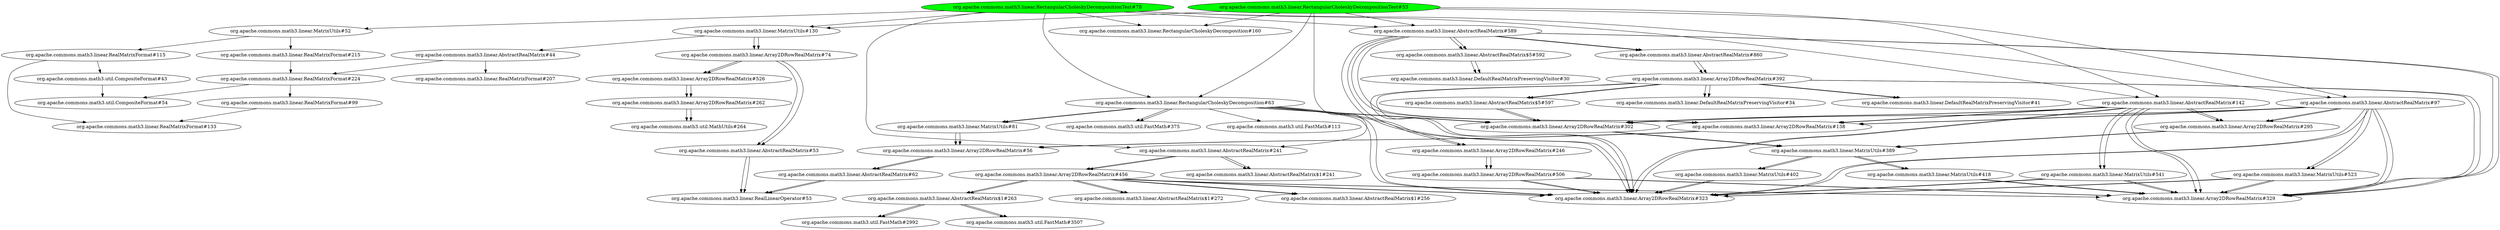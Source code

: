 digraph "cg/org.apache.commons.math3.linear.RectangularCholeskyDecompositionTest#78"
{
	"org.apache.commons.math3.linear.RectangularCholeskyDecompositionTest#78" [style=filled,fillcolor=green];
	"org.apache.commons.math3.linear.RectangularCholeskyDecompositionTest#78" -> "org.apache.commons.math3.linear.MatrixUtils#52";
	"org.apache.commons.math3.linear.MatrixUtils#52" -> "org.apache.commons.math3.linear.RealMatrixFormat#215";
	"org.apache.commons.math3.linear.RealMatrixFormat#215" -> "org.apache.commons.math3.linear.RealMatrixFormat#224";
	"org.apache.commons.math3.linear.RealMatrixFormat#224" -> "org.apache.commons.math3.util.CompositeFormat#54";
	"org.apache.commons.math3.linear.RealMatrixFormat#224" -> "org.apache.commons.math3.linear.RealMatrixFormat#99";
	"org.apache.commons.math3.linear.RealMatrixFormat#99" -> "org.apache.commons.math3.linear.RealMatrixFormat#133";
	"org.apache.commons.math3.linear.MatrixUtils#52" -> "org.apache.commons.math3.linear.RealMatrixFormat#115";
	"org.apache.commons.math3.linear.RealMatrixFormat#115" -> "org.apache.commons.math3.util.CompositeFormat#43";
	"org.apache.commons.math3.util.CompositeFormat#43" -> "org.apache.commons.math3.util.CompositeFormat#54";
	"org.apache.commons.math3.linear.RealMatrixFormat#115" -> "org.apache.commons.math3.linear.RealMatrixFormat#133";
	"org.apache.commons.math3.linear.RectangularCholeskyDecompositionTest#78" -> "org.apache.commons.math3.linear.MatrixUtils#130";
	"org.apache.commons.math3.linear.MatrixUtils#130" -> "org.apache.commons.math3.linear.AbstractRealMatrix#44";
	"org.apache.commons.math3.linear.AbstractRealMatrix#44" -> "org.apache.commons.math3.linear.RealMatrixFormat#224";
	"org.apache.commons.math3.linear.AbstractRealMatrix#44" -> "org.apache.commons.math3.linear.RealMatrixFormat#207";
	"org.apache.commons.math3.linear.MatrixUtils#130" -> "org.apache.commons.math3.linear.Array2DRowRealMatrix#74";
	"org.apache.commons.math3.linear.Array2DRowRealMatrix#74" -> "org.apache.commons.math3.linear.AbstractRealMatrix#53";
	"org.apache.commons.math3.linear.AbstractRealMatrix#53" -> "org.apache.commons.math3.linear.RealLinearOperator#53";
	"org.apache.commons.math3.linear.Array2DRowRealMatrix#74" -> "org.apache.commons.math3.linear.Array2DRowRealMatrix#526";
	"org.apache.commons.math3.linear.Array2DRowRealMatrix#526" -> "org.apache.commons.math3.linear.Array2DRowRealMatrix#262";
	"org.apache.commons.math3.linear.Array2DRowRealMatrix#262" -> "org.apache.commons.math3.util.MathUtils#264";
	"org.apache.commons.math3.linear.RectangularCholeskyDecompositionTest#78" -> "org.apache.commons.math3.linear.RectangularCholeskyDecomposition#63";
	"org.apache.commons.math3.linear.RectangularCholeskyDecomposition#63" -> "org.apache.commons.math3.linear.Array2DRowRealMatrix#323";
	"org.apache.commons.math3.linear.RectangularCholeskyDecomposition#63" -> "org.apache.commons.math3.linear.Array2DRowRealMatrix#246";
	"org.apache.commons.math3.linear.Array2DRowRealMatrix#246" -> "org.apache.commons.math3.linear.Array2DRowRealMatrix#506";
	"org.apache.commons.math3.linear.Array2DRowRealMatrix#506" -> "org.apache.commons.math3.linear.Array2DRowRealMatrix#323";
	"org.apache.commons.math3.linear.Array2DRowRealMatrix#506" -> "org.apache.commons.math3.linear.Array2DRowRealMatrix#329";
	"org.apache.commons.math3.linear.RectangularCholeskyDecomposition#63" -> "org.apache.commons.math3.util.FastMath#113";
	"org.apache.commons.math3.linear.RectangularCholeskyDecomposition#63" -> "org.apache.commons.math3.util.FastMath#375";
	"org.apache.commons.math3.linear.RectangularCholeskyDecomposition#63" -> "org.apache.commons.math3.linear.MatrixUtils#81";
	"org.apache.commons.math3.linear.MatrixUtils#81" -> "org.apache.commons.math3.linear.Array2DRowRealMatrix#56";
	"org.apache.commons.math3.linear.Array2DRowRealMatrix#56" -> "org.apache.commons.math3.linear.AbstractRealMatrix#62";
	"org.apache.commons.math3.linear.AbstractRealMatrix#62" -> "org.apache.commons.math3.linear.RealLinearOperator#53";
	"org.apache.commons.math3.linear.RectangularCholeskyDecomposition#63" -> "org.apache.commons.math3.linear.Array2DRowRealMatrix#302";
	"org.apache.commons.math3.linear.Array2DRowRealMatrix#302" -> "org.apache.commons.math3.linear.MatrixUtils#389";
	"org.apache.commons.math3.linear.MatrixUtils#389" -> "org.apache.commons.math3.linear.MatrixUtils#402";
	"org.apache.commons.math3.linear.MatrixUtils#402" -> "org.apache.commons.math3.linear.Array2DRowRealMatrix#323";
	"org.apache.commons.math3.linear.MatrixUtils#389" -> "org.apache.commons.math3.linear.MatrixUtils#418";
	"org.apache.commons.math3.linear.MatrixUtils#418" -> "org.apache.commons.math3.linear.Array2DRowRealMatrix#329";
	"org.apache.commons.math3.linear.RectangularCholeskyDecompositionTest#78" -> "org.apache.commons.math3.linear.RectangularCholeskyDecomposition#160";
	"org.apache.commons.math3.linear.RectangularCholeskyDecompositionTest#78" -> "org.apache.commons.math3.linear.AbstractRealMatrix#589";
	"org.apache.commons.math3.linear.AbstractRealMatrix#589" -> "org.apache.commons.math3.linear.Array2DRowRealMatrix#323";
	"org.apache.commons.math3.linear.AbstractRealMatrix#589" -> "org.apache.commons.math3.linear.Array2DRowRealMatrix#329";
	"org.apache.commons.math3.linear.AbstractRealMatrix#589" -> "org.apache.commons.math3.linear.Array2DRowRealMatrix#138";
	"org.apache.commons.math3.linear.Array2DRowRealMatrix#138" -> "org.apache.commons.math3.linear.Array2DRowRealMatrix#56";
	"org.apache.commons.math3.linear.AbstractRealMatrix#589" -> "org.apache.commons.math3.linear.AbstractRealMatrix$5#592";
	"org.apache.commons.math3.linear.AbstractRealMatrix$5#592" -> "org.apache.commons.math3.linear.DefaultRealMatrixPreservingVisitor#30";
	"org.apache.commons.math3.linear.AbstractRealMatrix#589" -> "org.apache.commons.math3.linear.AbstractRealMatrix#860";
	"org.apache.commons.math3.linear.AbstractRealMatrix#860" -> "org.apache.commons.math3.linear.Array2DRowRealMatrix#392";
	"org.apache.commons.math3.linear.Array2DRowRealMatrix#392" -> "org.apache.commons.math3.linear.Array2DRowRealMatrix#323";
	"org.apache.commons.math3.linear.Array2DRowRealMatrix#392" -> "org.apache.commons.math3.linear.Array2DRowRealMatrix#329";
	"org.apache.commons.math3.linear.Array2DRowRealMatrix#392" -> "org.apache.commons.math3.linear.DefaultRealMatrixPreservingVisitor#34";
	"org.apache.commons.math3.linear.Array2DRowRealMatrix#392" -> "org.apache.commons.math3.linear.AbstractRealMatrix$5#597";
	"org.apache.commons.math3.linear.AbstractRealMatrix$5#597" -> "org.apache.commons.math3.linear.Array2DRowRealMatrix#302";
	"org.apache.commons.math3.linear.Array2DRowRealMatrix#392" -> "org.apache.commons.math3.linear.DefaultRealMatrixPreservingVisitor#41";
	"org.apache.commons.math3.linear.RectangularCholeskyDecompositionTest#78" -> "org.apache.commons.math3.linear.AbstractRealMatrix#142";
	"org.apache.commons.math3.linear.AbstractRealMatrix#142" -> "org.apache.commons.math3.linear.MatrixUtils#541";
	"org.apache.commons.math3.linear.MatrixUtils#541" -> "org.apache.commons.math3.linear.Array2DRowRealMatrix#329";
	"org.apache.commons.math3.linear.MatrixUtils#541" -> "org.apache.commons.math3.linear.Array2DRowRealMatrix#323";
	"org.apache.commons.math3.linear.AbstractRealMatrix#142" -> "org.apache.commons.math3.linear.Array2DRowRealMatrix#323";
	"org.apache.commons.math3.linear.AbstractRealMatrix#142" -> "org.apache.commons.math3.linear.Array2DRowRealMatrix#329";
	"org.apache.commons.math3.linear.AbstractRealMatrix#142" -> "org.apache.commons.math3.linear.Array2DRowRealMatrix#138";
	"org.apache.commons.math3.linear.AbstractRealMatrix#142" -> "org.apache.commons.math3.linear.Array2DRowRealMatrix#295";
	"org.apache.commons.math3.linear.Array2DRowRealMatrix#295" -> "org.apache.commons.math3.linear.MatrixUtils#389";
	"org.apache.commons.math3.linear.AbstractRealMatrix#142" -> "org.apache.commons.math3.linear.Array2DRowRealMatrix#302";
	"org.apache.commons.math3.linear.RectangularCholeskyDecompositionTest#78" -> "org.apache.commons.math3.linear.AbstractRealMatrix#97";
	"org.apache.commons.math3.linear.AbstractRealMatrix#97" -> "org.apache.commons.math3.linear.MatrixUtils#523";
	"org.apache.commons.math3.linear.MatrixUtils#523" -> "org.apache.commons.math3.linear.Array2DRowRealMatrix#323";
	"org.apache.commons.math3.linear.MatrixUtils#523" -> "org.apache.commons.math3.linear.Array2DRowRealMatrix#329";
	"org.apache.commons.math3.linear.AbstractRealMatrix#97" -> "org.apache.commons.math3.linear.Array2DRowRealMatrix#323";
	"org.apache.commons.math3.linear.AbstractRealMatrix#97" -> "org.apache.commons.math3.linear.Array2DRowRealMatrix#329";
	"org.apache.commons.math3.linear.AbstractRealMatrix#97" -> "org.apache.commons.math3.linear.Array2DRowRealMatrix#138";
	"org.apache.commons.math3.linear.AbstractRealMatrix#97" -> "org.apache.commons.math3.linear.Array2DRowRealMatrix#295";
	"org.apache.commons.math3.linear.AbstractRealMatrix#97" -> "org.apache.commons.math3.linear.Array2DRowRealMatrix#302";
	"org.apache.commons.math3.linear.RectangularCholeskyDecompositionTest#78" -> "org.apache.commons.math3.linear.AbstractRealMatrix#241";
	"org.apache.commons.math3.linear.AbstractRealMatrix#241" -> "org.apache.commons.math3.linear.AbstractRealMatrix$1#241";
	"org.apache.commons.math3.linear.AbstractRealMatrix#241" -> "org.apache.commons.math3.linear.Array2DRowRealMatrix#456";
	"org.apache.commons.math3.linear.Array2DRowRealMatrix#456" -> "org.apache.commons.math3.linear.Array2DRowRealMatrix#323";
	"org.apache.commons.math3.linear.Array2DRowRealMatrix#456" -> "org.apache.commons.math3.linear.Array2DRowRealMatrix#329";
	"org.apache.commons.math3.linear.Array2DRowRealMatrix#456" -> "org.apache.commons.math3.linear.AbstractRealMatrix$1#256";
	"org.apache.commons.math3.linear.Array2DRowRealMatrix#456" -> "org.apache.commons.math3.linear.AbstractRealMatrix$1#263";
	"org.apache.commons.math3.linear.AbstractRealMatrix$1#263" -> "org.apache.commons.math3.util.FastMath#2992";
	"org.apache.commons.math3.linear.AbstractRealMatrix$1#263" -> "org.apache.commons.math3.util.FastMath#3507";
	"org.apache.commons.math3.linear.Array2DRowRealMatrix#456" -> "org.apache.commons.math3.linear.AbstractRealMatrix$1#272";
	"org.apache.commons.math3.linear.RectangularCholeskyDecompositionTest#53" [style=filled,fillcolor=green];
	"org.apache.commons.math3.linear.RectangularCholeskyDecompositionTest#53" -> "org.apache.commons.math3.linear.MatrixUtils#130";
	"org.apache.commons.math3.linear.MatrixUtils#130" -> "org.apache.commons.math3.linear.Array2DRowRealMatrix#74";
	"org.apache.commons.math3.linear.Array2DRowRealMatrix#74" -> "org.apache.commons.math3.linear.AbstractRealMatrix#53";
	"org.apache.commons.math3.linear.AbstractRealMatrix#53" -> "org.apache.commons.math3.linear.RealLinearOperator#53";
	"org.apache.commons.math3.linear.Array2DRowRealMatrix#74" -> "org.apache.commons.math3.linear.Array2DRowRealMatrix#526";
	"org.apache.commons.math3.linear.Array2DRowRealMatrix#526" -> "org.apache.commons.math3.linear.Array2DRowRealMatrix#262";
	"org.apache.commons.math3.linear.Array2DRowRealMatrix#262" -> "org.apache.commons.math3.util.MathUtils#264";
	"org.apache.commons.math3.linear.RectangularCholeskyDecompositionTest#53" -> "org.apache.commons.math3.linear.AbstractRealMatrix#589";
	"org.apache.commons.math3.linear.AbstractRealMatrix#589" -> "org.apache.commons.math3.linear.Array2DRowRealMatrix#323";
	"org.apache.commons.math3.linear.AbstractRealMatrix#589" -> "org.apache.commons.math3.linear.Array2DRowRealMatrix#329";
	"org.apache.commons.math3.linear.AbstractRealMatrix#589" -> "org.apache.commons.math3.linear.Array2DRowRealMatrix#138";
	"org.apache.commons.math3.linear.Array2DRowRealMatrix#138" -> "org.apache.commons.math3.linear.Array2DRowRealMatrix#56";
	"org.apache.commons.math3.linear.Array2DRowRealMatrix#56" -> "org.apache.commons.math3.linear.AbstractRealMatrix#62";
	"org.apache.commons.math3.linear.AbstractRealMatrix#62" -> "org.apache.commons.math3.linear.RealLinearOperator#53";
	"org.apache.commons.math3.linear.AbstractRealMatrix#589" -> "org.apache.commons.math3.linear.AbstractRealMatrix$5#592";
	"org.apache.commons.math3.linear.AbstractRealMatrix$5#592" -> "org.apache.commons.math3.linear.DefaultRealMatrixPreservingVisitor#30";
	"org.apache.commons.math3.linear.AbstractRealMatrix#589" -> "org.apache.commons.math3.linear.AbstractRealMatrix#860";
	"org.apache.commons.math3.linear.AbstractRealMatrix#860" -> "org.apache.commons.math3.linear.Array2DRowRealMatrix#392";
	"org.apache.commons.math3.linear.Array2DRowRealMatrix#392" -> "org.apache.commons.math3.linear.Array2DRowRealMatrix#323";
	"org.apache.commons.math3.linear.Array2DRowRealMatrix#392" -> "org.apache.commons.math3.linear.Array2DRowRealMatrix#329";
	"org.apache.commons.math3.linear.Array2DRowRealMatrix#392" -> "org.apache.commons.math3.linear.DefaultRealMatrixPreservingVisitor#34";
	"org.apache.commons.math3.linear.Array2DRowRealMatrix#392" -> "org.apache.commons.math3.linear.AbstractRealMatrix$5#597";
	"org.apache.commons.math3.linear.AbstractRealMatrix$5#597" -> "org.apache.commons.math3.linear.Array2DRowRealMatrix#302";
	"org.apache.commons.math3.linear.Array2DRowRealMatrix#302" -> "org.apache.commons.math3.linear.MatrixUtils#389";
	"org.apache.commons.math3.linear.MatrixUtils#389" -> "org.apache.commons.math3.linear.MatrixUtils#402";
	"org.apache.commons.math3.linear.MatrixUtils#402" -> "org.apache.commons.math3.linear.Array2DRowRealMatrix#323";
	"org.apache.commons.math3.linear.MatrixUtils#389" -> "org.apache.commons.math3.linear.MatrixUtils#418";
	"org.apache.commons.math3.linear.MatrixUtils#418" -> "org.apache.commons.math3.linear.Array2DRowRealMatrix#329";
	"org.apache.commons.math3.linear.Array2DRowRealMatrix#392" -> "org.apache.commons.math3.linear.DefaultRealMatrixPreservingVisitor#41";
	"org.apache.commons.math3.linear.RectangularCholeskyDecompositionTest#53" -> "org.apache.commons.math3.linear.AbstractRealMatrix#142";
	"org.apache.commons.math3.linear.AbstractRealMatrix#142" -> "org.apache.commons.math3.linear.MatrixUtils#541";
	"org.apache.commons.math3.linear.MatrixUtils#541" -> "org.apache.commons.math3.linear.Array2DRowRealMatrix#329";
	"org.apache.commons.math3.linear.MatrixUtils#541" -> "org.apache.commons.math3.linear.Array2DRowRealMatrix#323";
	"org.apache.commons.math3.linear.AbstractRealMatrix#142" -> "org.apache.commons.math3.linear.Array2DRowRealMatrix#323";
	"org.apache.commons.math3.linear.AbstractRealMatrix#142" -> "org.apache.commons.math3.linear.Array2DRowRealMatrix#329";
	"org.apache.commons.math3.linear.AbstractRealMatrix#142" -> "org.apache.commons.math3.linear.Array2DRowRealMatrix#138";
	"org.apache.commons.math3.linear.AbstractRealMatrix#142" -> "org.apache.commons.math3.linear.Array2DRowRealMatrix#295";
	"org.apache.commons.math3.linear.Array2DRowRealMatrix#295" -> "org.apache.commons.math3.linear.MatrixUtils#389";
	"org.apache.commons.math3.linear.AbstractRealMatrix#142" -> "org.apache.commons.math3.linear.Array2DRowRealMatrix#302";
	"org.apache.commons.math3.linear.RectangularCholeskyDecompositionTest#53" -> "org.apache.commons.math3.linear.RectangularCholeskyDecomposition#63";
	"org.apache.commons.math3.linear.RectangularCholeskyDecomposition#63" -> "org.apache.commons.math3.linear.Array2DRowRealMatrix#323";
	"org.apache.commons.math3.linear.RectangularCholeskyDecomposition#63" -> "org.apache.commons.math3.linear.Array2DRowRealMatrix#246";
	"org.apache.commons.math3.linear.Array2DRowRealMatrix#246" -> "org.apache.commons.math3.linear.Array2DRowRealMatrix#506";
	"org.apache.commons.math3.linear.Array2DRowRealMatrix#506" -> "org.apache.commons.math3.linear.Array2DRowRealMatrix#323";
	"org.apache.commons.math3.linear.Array2DRowRealMatrix#506" -> "org.apache.commons.math3.linear.Array2DRowRealMatrix#329";
	"org.apache.commons.math3.linear.RectangularCholeskyDecomposition#63" -> "org.apache.commons.math3.util.FastMath#375";
	"org.apache.commons.math3.linear.RectangularCholeskyDecomposition#63" -> "org.apache.commons.math3.linear.MatrixUtils#81";
	"org.apache.commons.math3.linear.MatrixUtils#81" -> "org.apache.commons.math3.linear.Array2DRowRealMatrix#56";
	"org.apache.commons.math3.linear.RectangularCholeskyDecomposition#63" -> "org.apache.commons.math3.linear.Array2DRowRealMatrix#302";
	"org.apache.commons.math3.linear.RectangularCholeskyDecompositionTest#53" -> "org.apache.commons.math3.linear.RectangularCholeskyDecomposition#160";
	"org.apache.commons.math3.linear.RectangularCholeskyDecompositionTest#53" -> "org.apache.commons.math3.linear.AbstractRealMatrix#97";
	"org.apache.commons.math3.linear.AbstractRealMatrix#97" -> "org.apache.commons.math3.linear.MatrixUtils#523";
	"org.apache.commons.math3.linear.MatrixUtils#523" -> "org.apache.commons.math3.linear.Array2DRowRealMatrix#323";
	"org.apache.commons.math3.linear.MatrixUtils#523" -> "org.apache.commons.math3.linear.Array2DRowRealMatrix#329";
	"org.apache.commons.math3.linear.AbstractRealMatrix#97" -> "org.apache.commons.math3.linear.Array2DRowRealMatrix#323";
	"org.apache.commons.math3.linear.AbstractRealMatrix#97" -> "org.apache.commons.math3.linear.Array2DRowRealMatrix#329";
	"org.apache.commons.math3.linear.AbstractRealMatrix#97" -> "org.apache.commons.math3.linear.Array2DRowRealMatrix#138";
	"org.apache.commons.math3.linear.AbstractRealMatrix#97" -> "org.apache.commons.math3.linear.Array2DRowRealMatrix#295";
	"org.apache.commons.math3.linear.AbstractRealMatrix#97" -> "org.apache.commons.math3.linear.Array2DRowRealMatrix#302";
	"org.apache.commons.math3.linear.RectangularCholeskyDecompositionTest#53" -> "org.apache.commons.math3.linear.AbstractRealMatrix#241";
	"org.apache.commons.math3.linear.AbstractRealMatrix#241" -> "org.apache.commons.math3.linear.AbstractRealMatrix$1#241";
	"org.apache.commons.math3.linear.AbstractRealMatrix#241" -> "org.apache.commons.math3.linear.Array2DRowRealMatrix#456";
	"org.apache.commons.math3.linear.Array2DRowRealMatrix#456" -> "org.apache.commons.math3.linear.Array2DRowRealMatrix#323";
	"org.apache.commons.math3.linear.Array2DRowRealMatrix#456" -> "org.apache.commons.math3.linear.Array2DRowRealMatrix#329";
	"org.apache.commons.math3.linear.Array2DRowRealMatrix#456" -> "org.apache.commons.math3.linear.AbstractRealMatrix$1#256";
	"org.apache.commons.math3.linear.Array2DRowRealMatrix#456" -> "org.apache.commons.math3.linear.AbstractRealMatrix$1#263";
	"org.apache.commons.math3.linear.AbstractRealMatrix$1#263" -> "org.apache.commons.math3.util.FastMath#2992";
	"org.apache.commons.math3.linear.AbstractRealMatrix$1#263" -> "org.apache.commons.math3.util.FastMath#3507";
	"org.apache.commons.math3.linear.Array2DRowRealMatrix#456" -> "org.apache.commons.math3.linear.AbstractRealMatrix$1#272";
}
